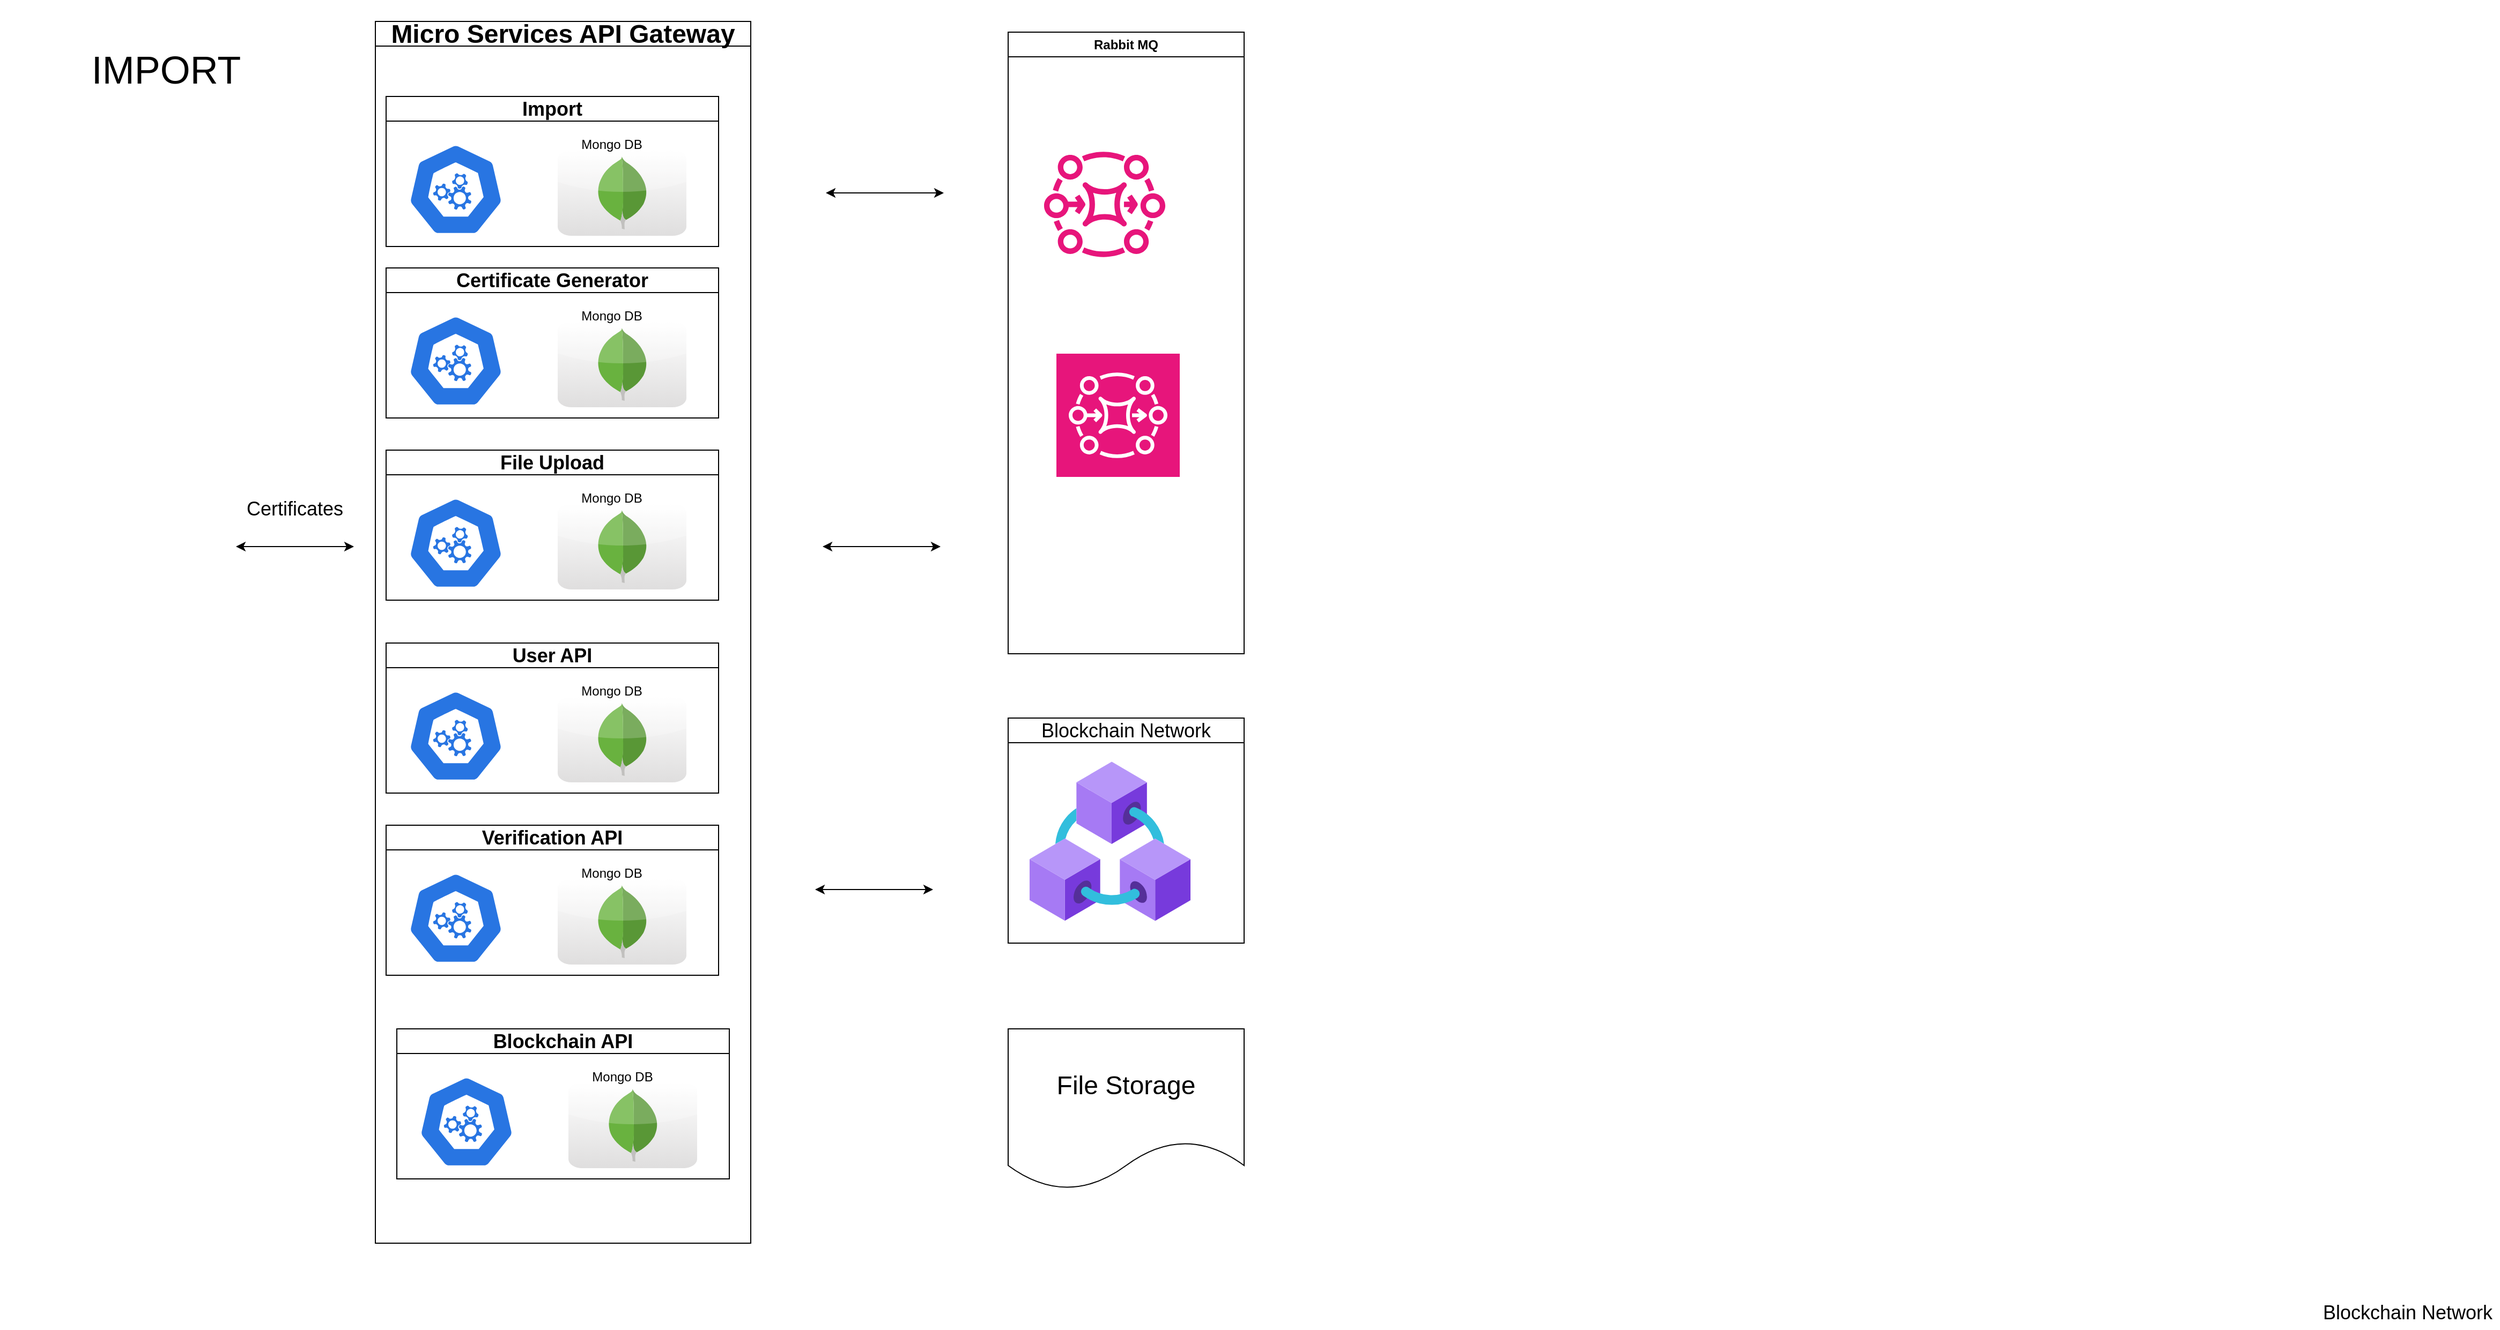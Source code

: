 <mxfile version="24.8.3">
  <diagram name="Page-1" id="74b105a0-9070-1c63-61bc-23e55f88626e">
    <mxGraphModel dx="1723" dy="687" grid="1" gridSize="10" guides="1" tooltips="1" connect="1" arrows="1" fold="1" page="1" pageScale="1.5" pageWidth="1169" pageHeight="826" background="none" math="0" shadow="0">
      <root>
        <mxCell id="0" style=";html=1;" />
        <mxCell id="1" style=";html=1;" parent="0" />
        <mxCell id="ezZVJ3xT8r4Y3w5elAx9-26" value="Rabbit MQ" style="swimlane;whiteSpace=wrap;html=1;" vertex="1" parent="1">
          <mxGeometry x="940" y="70" width="220" height="580" as="geometry" />
        </mxCell>
        <mxCell id="ezZVJ3xT8r4Y3w5elAx9-28" value="" style="sketch=0;points=[[0,0,0],[0.25,0,0],[0.5,0,0],[0.75,0,0],[1,0,0],[0,1,0],[0.25,1,0],[0.5,1,0],[0.75,1,0],[1,1,0],[0,0.25,0],[0,0.5,0],[0,0.75,0],[1,0.25,0],[1,0.5,0],[1,0.75,0]];outlineConnect=0;fontColor=#232F3E;fillColor=#E7157B;strokeColor=#ffffff;dashed=0;verticalLabelPosition=bottom;verticalAlign=top;align=center;html=1;fontSize=12;fontStyle=0;aspect=fixed;shape=mxgraph.aws4.resourceIcon;resIcon=mxgraph.aws4.mq;" vertex="1" parent="ezZVJ3xT8r4Y3w5elAx9-26">
          <mxGeometry x="45" y="300" width="115" height="115" as="geometry" />
        </mxCell>
        <mxCell id="ezZVJ3xT8r4Y3w5elAx9-36" value="" style="sketch=0;outlineConnect=0;fontColor=#232F3E;gradientColor=none;fillColor=#E7157B;strokeColor=none;dashed=0;verticalLabelPosition=bottom;verticalAlign=top;align=center;html=1;fontSize=12;fontStyle=0;aspect=fixed;pointerEvents=1;shape=mxgraph.aws4.mq_broker;" vertex="1" parent="ezZVJ3xT8r4Y3w5elAx9-26">
          <mxGeometry x="33.48" y="110" width="113.04" height="100" as="geometry" />
        </mxCell>
        <mxCell id="ezZVJ3xT8r4Y3w5elAx9-51" value="&lt;font style=&quot;font-size: 24px;&quot;&gt;Micro Services API Gateway&lt;/font&gt;" style="swimlane;whiteSpace=wrap;html=1;" vertex="1" parent="1">
          <mxGeometry x="350" y="60" width="350" height="1140" as="geometry" />
        </mxCell>
        <mxCell id="ezZVJ3xT8r4Y3w5elAx9-15" value="&lt;font style=&quot;font-size: 18px;&quot;&gt;Import&lt;/font&gt;" style="swimlane;whiteSpace=wrap;html=1;startSize=23;" vertex="1" parent="ezZVJ3xT8r4Y3w5elAx9-51">
          <mxGeometry x="10" y="70" width="310" height="140" as="geometry" />
        </mxCell>
        <mxCell id="ezZVJ3xT8r4Y3w5elAx9-3" value="" style="dashed=0;outlineConnect=0;html=1;align=center;labelPosition=center;verticalLabelPosition=bottom;verticalAlign=top;shape=mxgraph.webicons.mongodb;gradientColor=#DFDEDE" vertex="1" parent="ezZVJ3xT8r4Y3w5elAx9-15">
          <mxGeometry x="160" y="50" width="120" height="80" as="geometry" />
        </mxCell>
        <mxCell id="ezZVJ3xT8r4Y3w5elAx9-17" value="Mongo DB" style="text;html=1;align=center;verticalAlign=middle;resizable=0;points=[];autosize=1;strokeColor=none;fillColor=none;" vertex="1" parent="ezZVJ3xT8r4Y3w5elAx9-15">
          <mxGeometry x="170" y="30" width="80" height="30" as="geometry" />
        </mxCell>
        <mxCell id="ezZVJ3xT8r4Y3w5elAx9-18" value="" style="aspect=fixed;sketch=0;html=1;dashed=0;whitespace=wrap;verticalLabelPosition=bottom;verticalAlign=top;fillColor=#2875E2;strokeColor=#ffffff;points=[[0.005,0.63,0],[0.1,0.2,0],[0.9,0.2,0],[0.5,0,0],[0.995,0.63,0],[0.72,0.99,0],[0.5,1,0],[0.28,0.99,0]];shape=mxgraph.kubernetes.icon2;prIcon=api" vertex="1" parent="ezZVJ3xT8r4Y3w5elAx9-15">
          <mxGeometry x="20" y="43.6" width="90" height="86.4" as="geometry" />
        </mxCell>
        <mxCell id="ezZVJ3xT8r4Y3w5elAx9-52" value="&lt;font style=&quot;font-size: 18px;&quot;&gt;Certificate Generator&lt;/font&gt;" style="swimlane;whiteSpace=wrap;html=1;startSize=23;" vertex="1" parent="ezZVJ3xT8r4Y3w5elAx9-51">
          <mxGeometry x="10" y="230" width="310" height="140" as="geometry" />
        </mxCell>
        <mxCell id="ezZVJ3xT8r4Y3w5elAx9-53" value="" style="dashed=0;outlineConnect=0;html=1;align=center;labelPosition=center;verticalLabelPosition=bottom;verticalAlign=top;shape=mxgraph.webicons.mongodb;gradientColor=#DFDEDE" vertex="1" parent="ezZVJ3xT8r4Y3w5elAx9-52">
          <mxGeometry x="160" y="50" width="120" height="80" as="geometry" />
        </mxCell>
        <mxCell id="ezZVJ3xT8r4Y3w5elAx9-54" value="Mongo DB" style="text;html=1;align=center;verticalAlign=middle;resizable=0;points=[];autosize=1;strokeColor=none;fillColor=none;" vertex="1" parent="ezZVJ3xT8r4Y3w5elAx9-52">
          <mxGeometry x="170" y="30" width="80" height="30" as="geometry" />
        </mxCell>
        <mxCell id="ezZVJ3xT8r4Y3w5elAx9-55" value="" style="aspect=fixed;sketch=0;html=1;dashed=0;whitespace=wrap;verticalLabelPosition=bottom;verticalAlign=top;fillColor=#2875E2;strokeColor=#ffffff;points=[[0.005,0.63,0],[0.1,0.2,0],[0.9,0.2,0],[0.5,0,0],[0.995,0.63,0],[0.72,0.99,0],[0.5,1,0],[0.28,0.99,0]];shape=mxgraph.kubernetes.icon2;prIcon=api" vertex="1" parent="ezZVJ3xT8r4Y3w5elAx9-52">
          <mxGeometry x="20" y="43.6" width="90" height="86.4" as="geometry" />
        </mxCell>
        <mxCell id="ezZVJ3xT8r4Y3w5elAx9-57" value="&lt;font style=&quot;font-size: 18px;&quot;&gt;File Upload&lt;/font&gt;" style="swimlane;whiteSpace=wrap;html=1;startSize=23;" vertex="1" parent="ezZVJ3xT8r4Y3w5elAx9-51">
          <mxGeometry x="10" y="400" width="310" height="140" as="geometry" />
        </mxCell>
        <mxCell id="ezZVJ3xT8r4Y3w5elAx9-58" value="" style="dashed=0;outlineConnect=0;html=1;align=center;labelPosition=center;verticalLabelPosition=bottom;verticalAlign=top;shape=mxgraph.webicons.mongodb;gradientColor=#DFDEDE" vertex="1" parent="ezZVJ3xT8r4Y3w5elAx9-57">
          <mxGeometry x="160" y="50" width="120" height="80" as="geometry" />
        </mxCell>
        <mxCell id="ezZVJ3xT8r4Y3w5elAx9-59" value="Mongo DB" style="text;html=1;align=center;verticalAlign=middle;resizable=0;points=[];autosize=1;strokeColor=none;fillColor=none;" vertex="1" parent="ezZVJ3xT8r4Y3w5elAx9-57">
          <mxGeometry x="170" y="30" width="80" height="30" as="geometry" />
        </mxCell>
        <mxCell id="ezZVJ3xT8r4Y3w5elAx9-60" value="" style="aspect=fixed;sketch=0;html=1;dashed=0;whitespace=wrap;verticalLabelPosition=bottom;verticalAlign=top;fillColor=#2875E2;strokeColor=#ffffff;points=[[0.005,0.63,0],[0.1,0.2,0],[0.9,0.2,0],[0.5,0,0],[0.995,0.63,0],[0.72,0.99,0],[0.5,1,0],[0.28,0.99,0]];shape=mxgraph.kubernetes.icon2;prIcon=api" vertex="1" parent="ezZVJ3xT8r4Y3w5elAx9-57">
          <mxGeometry x="20" y="43.6" width="90" height="86.4" as="geometry" />
        </mxCell>
        <mxCell id="ezZVJ3xT8r4Y3w5elAx9-84" value="&lt;font style=&quot;font-size: 18px;&quot;&gt;Blockchain API&lt;/font&gt;" style="swimlane;whiteSpace=wrap;html=1;startSize=23;" vertex="1" parent="ezZVJ3xT8r4Y3w5elAx9-51">
          <mxGeometry x="20" y="940" width="310" height="140" as="geometry" />
        </mxCell>
        <mxCell id="ezZVJ3xT8r4Y3w5elAx9-85" value="" style="dashed=0;outlineConnect=0;html=1;align=center;labelPosition=center;verticalLabelPosition=bottom;verticalAlign=top;shape=mxgraph.webicons.mongodb;gradientColor=#DFDEDE" vertex="1" parent="ezZVJ3xT8r4Y3w5elAx9-84">
          <mxGeometry x="160" y="50" width="120" height="80" as="geometry" />
        </mxCell>
        <mxCell id="ezZVJ3xT8r4Y3w5elAx9-86" value="Mongo DB" style="text;html=1;align=center;verticalAlign=middle;resizable=0;points=[];autosize=1;strokeColor=none;fillColor=none;" vertex="1" parent="ezZVJ3xT8r4Y3w5elAx9-84">
          <mxGeometry x="170" y="30" width="80" height="30" as="geometry" />
        </mxCell>
        <mxCell id="ezZVJ3xT8r4Y3w5elAx9-87" value="" style="aspect=fixed;sketch=0;html=1;dashed=0;whitespace=wrap;verticalLabelPosition=bottom;verticalAlign=top;fillColor=#2875E2;strokeColor=#ffffff;points=[[0.005,0.63,0],[0.1,0.2,0],[0.9,0.2,0],[0.5,0,0],[0.995,0.63,0],[0.72,0.99,0],[0.5,1,0],[0.28,0.99,0]];shape=mxgraph.kubernetes.icon2;prIcon=api" vertex="1" parent="ezZVJ3xT8r4Y3w5elAx9-84">
          <mxGeometry x="20" y="43.6" width="90" height="86.4" as="geometry" />
        </mxCell>
        <mxCell id="ezZVJ3xT8r4Y3w5elAx9-89" value="&lt;font style=&quot;font-size: 18px;&quot;&gt;User API&lt;/font&gt;" style="swimlane;whiteSpace=wrap;html=1;startSize=23;" vertex="1" parent="ezZVJ3xT8r4Y3w5elAx9-51">
          <mxGeometry x="10" y="580" width="310" height="140" as="geometry" />
        </mxCell>
        <mxCell id="ezZVJ3xT8r4Y3w5elAx9-90" value="" style="dashed=0;outlineConnect=0;html=1;align=center;labelPosition=center;verticalLabelPosition=bottom;verticalAlign=top;shape=mxgraph.webicons.mongodb;gradientColor=#DFDEDE" vertex="1" parent="ezZVJ3xT8r4Y3w5elAx9-89">
          <mxGeometry x="160" y="50" width="120" height="80" as="geometry" />
        </mxCell>
        <mxCell id="ezZVJ3xT8r4Y3w5elAx9-91" value="Mongo DB" style="text;html=1;align=center;verticalAlign=middle;resizable=0;points=[];autosize=1;strokeColor=none;fillColor=none;" vertex="1" parent="ezZVJ3xT8r4Y3w5elAx9-89">
          <mxGeometry x="170" y="30" width="80" height="30" as="geometry" />
        </mxCell>
        <mxCell id="ezZVJ3xT8r4Y3w5elAx9-92" value="" style="aspect=fixed;sketch=0;html=1;dashed=0;whitespace=wrap;verticalLabelPosition=bottom;verticalAlign=top;fillColor=#2875E2;strokeColor=#ffffff;points=[[0.005,0.63,0],[0.1,0.2,0],[0.9,0.2,0],[0.5,0,0],[0.995,0.63,0],[0.72,0.99,0],[0.5,1,0],[0.28,0.99,0]];shape=mxgraph.kubernetes.icon2;prIcon=api" vertex="1" parent="ezZVJ3xT8r4Y3w5elAx9-89">
          <mxGeometry x="20" y="43.6" width="90" height="86.4" as="geometry" />
        </mxCell>
        <mxCell id="ezZVJ3xT8r4Y3w5elAx9-94" value="&lt;font style=&quot;font-size: 18px;&quot;&gt;Verification API&lt;/font&gt;" style="swimlane;whiteSpace=wrap;html=1;startSize=23;" vertex="1" parent="ezZVJ3xT8r4Y3w5elAx9-51">
          <mxGeometry x="10" y="750" width="310" height="140" as="geometry" />
        </mxCell>
        <mxCell id="ezZVJ3xT8r4Y3w5elAx9-95" value="" style="dashed=0;outlineConnect=0;html=1;align=center;labelPosition=center;verticalLabelPosition=bottom;verticalAlign=top;shape=mxgraph.webicons.mongodb;gradientColor=#DFDEDE" vertex="1" parent="ezZVJ3xT8r4Y3w5elAx9-94">
          <mxGeometry x="160" y="50" width="120" height="80" as="geometry" />
        </mxCell>
        <mxCell id="ezZVJ3xT8r4Y3w5elAx9-96" value="Mongo DB" style="text;html=1;align=center;verticalAlign=middle;resizable=0;points=[];autosize=1;strokeColor=none;fillColor=none;" vertex="1" parent="ezZVJ3xT8r4Y3w5elAx9-94">
          <mxGeometry x="170" y="30" width="80" height="30" as="geometry" />
        </mxCell>
        <mxCell id="ezZVJ3xT8r4Y3w5elAx9-97" value="" style="aspect=fixed;sketch=0;html=1;dashed=0;whitespace=wrap;verticalLabelPosition=bottom;verticalAlign=top;fillColor=#2875E2;strokeColor=#ffffff;points=[[0.005,0.63,0],[0.1,0.2,0],[0.9,0.2,0],[0.5,0,0],[0.995,0.63,0],[0.72,0.99,0],[0.5,1,0],[0.28,0.99,0]];shape=mxgraph.kubernetes.icon2;prIcon=api" vertex="1" parent="ezZVJ3xT8r4Y3w5elAx9-94">
          <mxGeometry x="20" y="43.6" width="90" height="86.4" as="geometry" />
        </mxCell>
        <mxCell id="ezZVJ3xT8r4Y3w5elAx9-61" value="&lt;font style=&quot;font-size: 24px;&quot;&gt;File Storage&lt;/font&gt;" style="shape=document;whiteSpace=wrap;html=1;boundedLbl=1;" vertex="1" parent="1">
          <mxGeometry x="940" y="1000" width="220" height="150" as="geometry" />
        </mxCell>
        <mxCell id="ezZVJ3xT8r4Y3w5elAx9-64" value="&lt;font style=&quot;font-size: 18px;&quot;&gt;Certificates&lt;/font&gt;" style="text;html=1;align=center;verticalAlign=middle;whiteSpace=wrap;rounded=0;" vertex="1" parent="1">
          <mxGeometry x="230" y="500" width="90" height="30" as="geometry" />
        </mxCell>
        <mxCell id="ezZVJ3xT8r4Y3w5elAx9-68" value="" style="endArrow=classic;startArrow=classic;html=1;rounded=0;" edge="1" parent="1">
          <mxGeometry width="50" height="50" relative="1" as="geometry">
            <mxPoint x="770" y="220" as="sourcePoint" />
            <mxPoint x="880" y="220" as="targetPoint" />
          </mxGeometry>
        </mxCell>
        <mxCell id="ezZVJ3xT8r4Y3w5elAx9-70" value="" style="endArrow=classic;startArrow=classic;html=1;rounded=0;" edge="1" parent="1">
          <mxGeometry width="50" height="50" relative="1" as="geometry">
            <mxPoint x="767" y="550" as="sourcePoint" />
            <mxPoint x="877" y="550" as="targetPoint" />
          </mxGeometry>
        </mxCell>
        <mxCell id="ezZVJ3xT8r4Y3w5elAx9-76" value="" style="endArrow=classic;startArrow=classic;html=1;rounded=0;" edge="1" parent="1">
          <mxGeometry width="50" height="50" relative="1" as="geometry">
            <mxPoint x="760" y="870" as="sourcePoint" />
            <mxPoint x="870" y="870" as="targetPoint" />
          </mxGeometry>
        </mxCell>
        <mxCell id="ezZVJ3xT8r4Y3w5elAx9-81" value="&lt;font style=&quot;font-size: 36px;&quot;&gt;IMPORT&lt;/font&gt;" style="text;html=1;align=center;verticalAlign=middle;whiteSpace=wrap;rounded=0;" vertex="1" parent="1">
          <mxGeometry y="40" width="310" height="130" as="geometry" />
        </mxCell>
        <mxCell id="ezZVJ3xT8r4Y3w5elAx9-82" value="&lt;span style=&quot;font-size: 18px; font-weight: 400;&quot;&gt;Blockchain Network&lt;/span&gt;" style="swimlane;whiteSpace=wrap;html=1;startSize=23;" vertex="1" parent="1">
          <mxGeometry x="940" y="710" width="220" height="210" as="geometry" />
        </mxCell>
        <mxCell id="ezZVJ3xT8r4Y3w5elAx9-77" value="" style="image;aspect=fixed;html=1;points=[];align=center;fontSize=12;image=img/lib/azure2/blockchain/Azure_Blockchain_Service.svg;" vertex="1" parent="ezZVJ3xT8r4Y3w5elAx9-82">
          <mxGeometry x="20" y="40" width="150" height="150" as="geometry" />
        </mxCell>
        <mxCell id="ezZVJ3xT8r4Y3w5elAx9-80" value="&lt;font style=&quot;font-size: 18px;&quot;&gt;Blockchain Network&lt;/font&gt;" style="text;html=1;align=center;verticalAlign=middle;whiteSpace=wrap;rounded=0;" vertex="1" parent="ezZVJ3xT8r4Y3w5elAx9-82">
          <mxGeometry x="1220" y="540" width="170" height="30" as="geometry" />
        </mxCell>
        <mxCell id="ezZVJ3xT8r4Y3w5elAx9-88" value="" style="endArrow=classic;startArrow=classic;html=1;rounded=0;" edge="1" parent="1">
          <mxGeometry width="50" height="50" relative="1" as="geometry">
            <mxPoint x="220" y="550" as="sourcePoint" />
            <mxPoint x="330" y="550" as="targetPoint" />
          </mxGeometry>
        </mxCell>
      </root>
    </mxGraphModel>
  </diagram>
</mxfile>
